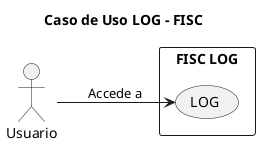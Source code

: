 @startuml
title Caso de Uso LOG - FISC

left to right direction

actor Usuario as user


rectangle "FISC LOG" {
    usecase "LOG" as log

}

user --> log: "Accede a"

@enduml